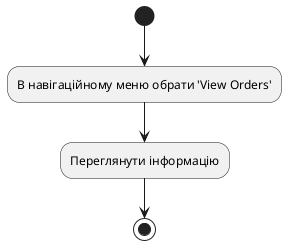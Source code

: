 @startuml A6
(*) --> "В навігаційному меню обрати 'View Orders'"
--> "Переглянути інформацію"
--> (*)

@enduml